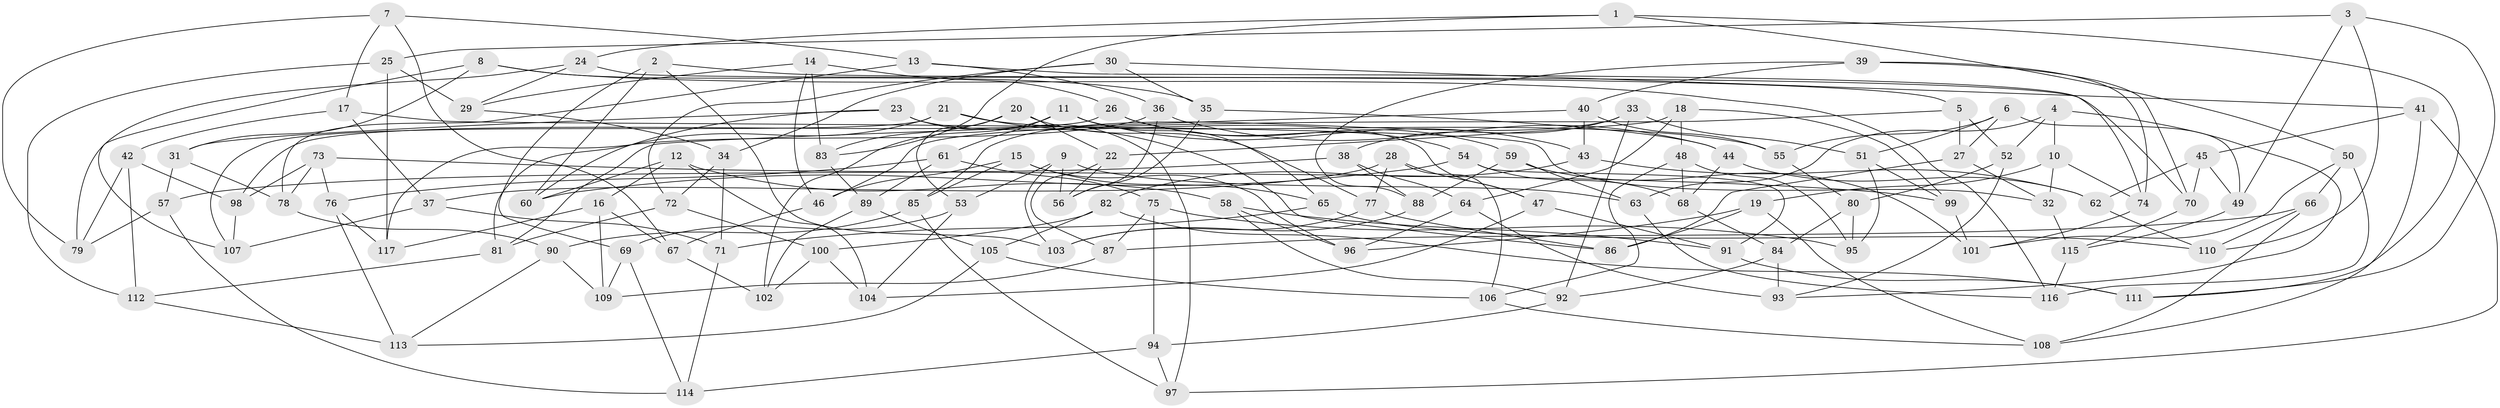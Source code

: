 // Generated by graph-tools (version 1.1) at 2025/38/03/09/25 02:38:07]
// undirected, 117 vertices, 234 edges
graph export_dot {
graph [start="1"]
  node [color=gray90,style=filled];
  1;
  2;
  3;
  4;
  5;
  6;
  7;
  8;
  9;
  10;
  11;
  12;
  13;
  14;
  15;
  16;
  17;
  18;
  19;
  20;
  21;
  22;
  23;
  24;
  25;
  26;
  27;
  28;
  29;
  30;
  31;
  32;
  33;
  34;
  35;
  36;
  37;
  38;
  39;
  40;
  41;
  42;
  43;
  44;
  45;
  46;
  47;
  48;
  49;
  50;
  51;
  52;
  53;
  54;
  55;
  56;
  57;
  58;
  59;
  60;
  61;
  62;
  63;
  64;
  65;
  66;
  67;
  68;
  69;
  70;
  71;
  72;
  73;
  74;
  75;
  76;
  77;
  78;
  79;
  80;
  81;
  82;
  83;
  84;
  85;
  86;
  87;
  88;
  89;
  90;
  91;
  92;
  93;
  94;
  95;
  96;
  97;
  98;
  99;
  100;
  101;
  102;
  103;
  104;
  105;
  106;
  107;
  108;
  109;
  110;
  111;
  112;
  113;
  114;
  115;
  116;
  117;
  1 -- 111;
  1 -- 83;
  1 -- 50;
  1 -- 24;
  2 -- 69;
  2 -- 103;
  2 -- 5;
  2 -- 60;
  3 -- 49;
  3 -- 111;
  3 -- 110;
  3 -- 25;
  4 -- 10;
  4 -- 93;
  4 -- 63;
  4 -- 52;
  5 -- 27;
  5 -- 52;
  5 -- 46;
  6 -- 27;
  6 -- 51;
  6 -- 49;
  6 -- 55;
  7 -- 13;
  7 -- 79;
  7 -- 67;
  7 -- 17;
  8 -- 31;
  8 -- 116;
  8 -- 107;
  8 -- 35;
  9 -- 53;
  9 -- 63;
  9 -- 103;
  9 -- 56;
  10 -- 19;
  10 -- 32;
  10 -- 74;
  11 -- 65;
  11 -- 43;
  11 -- 102;
  11 -- 61;
  12 -- 16;
  12 -- 60;
  12 -- 104;
  12 -- 58;
  13 -- 74;
  13 -- 36;
  13 -- 78;
  14 -- 46;
  14 -- 29;
  14 -- 83;
  14 -- 26;
  15 -- 46;
  15 -- 96;
  15 -- 85;
  15 -- 65;
  16 -- 67;
  16 -- 117;
  16 -- 109;
  17 -- 42;
  17 -- 32;
  17 -- 37;
  18 -- 99;
  18 -- 48;
  18 -- 22;
  18 -- 64;
  19 -- 96;
  19 -- 108;
  19 -- 86;
  20 -- 83;
  20 -- 22;
  20 -- 77;
  20 -- 53;
  21 -- 86;
  21 -- 81;
  21 -- 55;
  21 -- 107;
  22 -- 56;
  22 -- 87;
  23 -- 31;
  23 -- 60;
  23 -- 97;
  23 -- 47;
  24 -- 29;
  24 -- 79;
  24 -- 70;
  25 -- 117;
  25 -- 112;
  25 -- 29;
  26 -- 59;
  26 -- 54;
  26 -- 98;
  27 -- 86;
  27 -- 32;
  28 -- 37;
  28 -- 106;
  28 -- 47;
  28 -- 77;
  29 -- 34;
  30 -- 41;
  30 -- 35;
  30 -- 72;
  30 -- 34;
  31 -- 78;
  31 -- 57;
  32 -- 115;
  33 -- 85;
  33 -- 51;
  33 -- 92;
  33 -- 38;
  34 -- 71;
  34 -- 72;
  35 -- 56;
  35 -- 44;
  36 -- 44;
  36 -- 117;
  36 -- 56;
  37 -- 71;
  37 -- 107;
  38 -- 88;
  38 -- 64;
  38 -- 57;
  39 -- 74;
  39 -- 88;
  39 -- 70;
  39 -- 40;
  40 -- 81;
  40 -- 43;
  40 -- 55;
  41 -- 45;
  41 -- 108;
  41 -- 97;
  42 -- 112;
  42 -- 79;
  42 -- 98;
  43 -- 62;
  43 -- 82;
  44 -- 68;
  44 -- 62;
  45 -- 70;
  45 -- 62;
  45 -- 49;
  46 -- 67;
  47 -- 91;
  47 -- 104;
  48 -- 95;
  48 -- 106;
  48 -- 68;
  49 -- 115;
  50 -- 66;
  50 -- 101;
  50 -- 116;
  51 -- 95;
  51 -- 99;
  52 -- 80;
  52 -- 93;
  53 -- 69;
  53 -- 104;
  54 -- 91;
  54 -- 68;
  54 -- 60;
  55 -- 80;
  57 -- 114;
  57 -- 79;
  58 -- 91;
  58 -- 96;
  58 -- 92;
  59 -- 63;
  59 -- 101;
  59 -- 88;
  61 -- 75;
  61 -- 89;
  61 -- 76;
  62 -- 110;
  63 -- 116;
  64 -- 93;
  64 -- 96;
  65 -- 71;
  65 -- 110;
  66 -- 110;
  66 -- 87;
  66 -- 108;
  67 -- 102;
  68 -- 84;
  69 -- 114;
  69 -- 109;
  70 -- 115;
  71 -- 114;
  72 -- 100;
  72 -- 81;
  73 -- 99;
  73 -- 76;
  73 -- 98;
  73 -- 78;
  74 -- 101;
  75 -- 94;
  75 -- 95;
  75 -- 87;
  76 -- 113;
  76 -- 117;
  77 -- 86;
  77 -- 103;
  78 -- 90;
  80 -- 84;
  80 -- 95;
  81 -- 112;
  82 -- 105;
  82 -- 111;
  82 -- 100;
  83 -- 89;
  84 -- 92;
  84 -- 93;
  85 -- 90;
  85 -- 97;
  87 -- 109;
  88 -- 103;
  89 -- 102;
  89 -- 105;
  90 -- 113;
  90 -- 109;
  91 -- 111;
  92 -- 94;
  94 -- 97;
  94 -- 114;
  98 -- 107;
  99 -- 101;
  100 -- 102;
  100 -- 104;
  105 -- 113;
  105 -- 106;
  106 -- 108;
  112 -- 113;
  115 -- 116;
}

